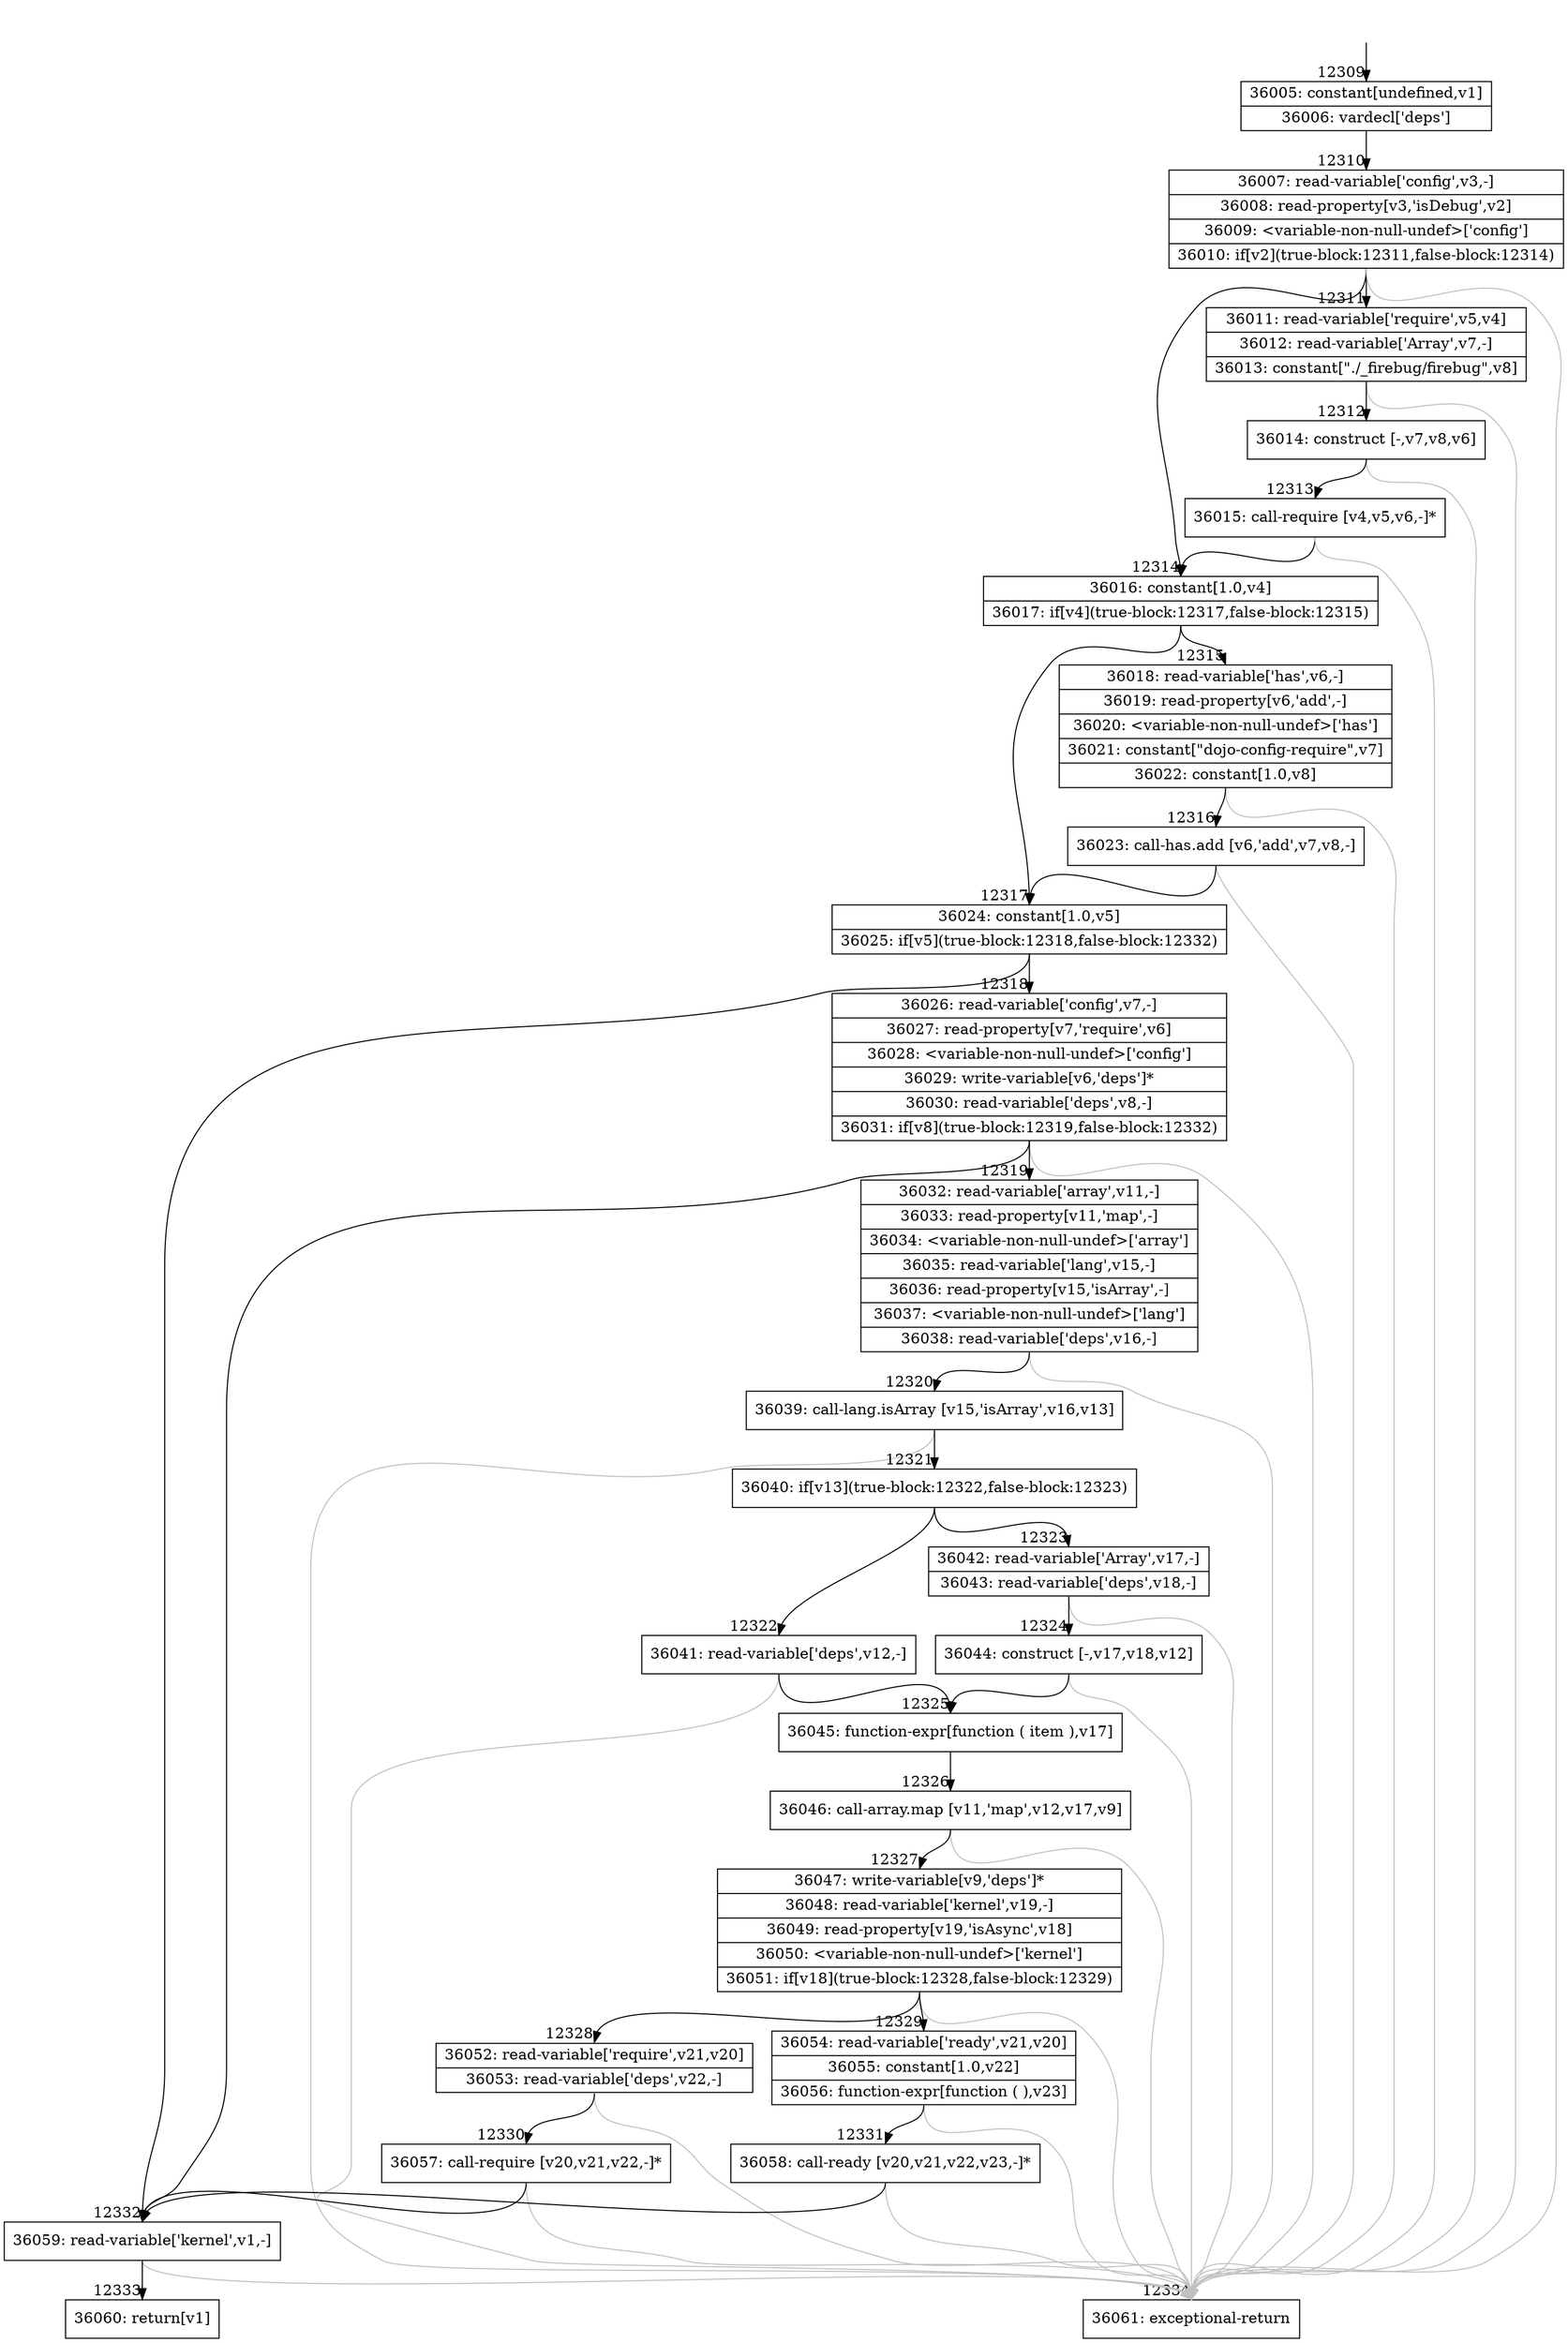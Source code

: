 digraph {
rankdir="TD"
BB_entry909[shape=none,label=""];
BB_entry909 -> BB12309 [tailport=s, headport=n, headlabel="    12309"]
BB12309 [shape=record label="{36005: constant[undefined,v1]|36006: vardecl['deps']}" ] 
BB12309 -> BB12310 [tailport=s, headport=n, headlabel="      12310"]
BB12310 [shape=record label="{36007: read-variable['config',v3,-]|36008: read-property[v3,'isDebug',v2]|36009: \<variable-non-null-undef\>['config']|36010: if[v2](true-block:12311,false-block:12314)}" ] 
BB12310 -> BB12311 [tailport=s, headport=n, headlabel="      12311"]
BB12310 -> BB12314 [tailport=s, headport=n, headlabel="      12314"]
BB12310 -> BB12334 [tailport=s, headport=n, color=gray, headlabel="      12334"]
BB12311 [shape=record label="{36011: read-variable['require',v5,v4]|36012: read-variable['Array',v7,-]|36013: constant[\"./_firebug/firebug\",v8]}" ] 
BB12311 -> BB12312 [tailport=s, headport=n, headlabel="      12312"]
BB12311 -> BB12334 [tailport=s, headport=n, color=gray]
BB12312 [shape=record label="{36014: construct [-,v7,v8,v6]}" ] 
BB12312 -> BB12313 [tailport=s, headport=n, headlabel="      12313"]
BB12312 -> BB12334 [tailport=s, headport=n, color=gray]
BB12313 [shape=record label="{36015: call-require [v4,v5,v6,-]*}" ] 
BB12313 -> BB12314 [tailport=s, headport=n]
BB12313 -> BB12334 [tailport=s, headport=n, color=gray]
BB12314 [shape=record label="{36016: constant[1.0,v4]|36017: if[v4](true-block:12317,false-block:12315)}" ] 
BB12314 -> BB12317 [tailport=s, headport=n, headlabel="      12317"]
BB12314 -> BB12315 [tailport=s, headport=n, headlabel="      12315"]
BB12315 [shape=record label="{36018: read-variable['has',v6,-]|36019: read-property[v6,'add',-]|36020: \<variable-non-null-undef\>['has']|36021: constant[\"dojo-config-require\",v7]|36022: constant[1.0,v8]}" ] 
BB12315 -> BB12316 [tailport=s, headport=n, headlabel="      12316"]
BB12315 -> BB12334 [tailport=s, headport=n, color=gray]
BB12316 [shape=record label="{36023: call-has.add [v6,'add',v7,v8,-]}" ] 
BB12316 -> BB12317 [tailport=s, headport=n]
BB12316 -> BB12334 [tailport=s, headport=n, color=gray]
BB12317 [shape=record label="{36024: constant[1.0,v5]|36025: if[v5](true-block:12318,false-block:12332)}" ] 
BB12317 -> BB12318 [tailport=s, headport=n, headlabel="      12318"]
BB12317 -> BB12332 [tailport=s, headport=n, headlabel="      12332"]
BB12318 [shape=record label="{36026: read-variable['config',v7,-]|36027: read-property[v7,'require',v6]|36028: \<variable-non-null-undef\>['config']|36029: write-variable[v6,'deps']*|36030: read-variable['deps',v8,-]|36031: if[v8](true-block:12319,false-block:12332)}" ] 
BB12318 -> BB12319 [tailport=s, headport=n, headlabel="      12319"]
BB12318 -> BB12332 [tailport=s, headport=n]
BB12318 -> BB12334 [tailport=s, headport=n, color=gray]
BB12319 [shape=record label="{36032: read-variable['array',v11,-]|36033: read-property[v11,'map',-]|36034: \<variable-non-null-undef\>['array']|36035: read-variable['lang',v15,-]|36036: read-property[v15,'isArray',-]|36037: \<variable-non-null-undef\>['lang']|36038: read-variable['deps',v16,-]}" ] 
BB12319 -> BB12320 [tailport=s, headport=n, headlabel="      12320"]
BB12319 -> BB12334 [tailport=s, headport=n, color=gray]
BB12320 [shape=record label="{36039: call-lang.isArray [v15,'isArray',v16,v13]}" ] 
BB12320 -> BB12321 [tailport=s, headport=n, headlabel="      12321"]
BB12320 -> BB12334 [tailport=s, headport=n, color=gray]
BB12321 [shape=record label="{36040: if[v13](true-block:12322,false-block:12323)}" ] 
BB12321 -> BB12322 [tailport=s, headport=n, headlabel="      12322"]
BB12321 -> BB12323 [tailport=s, headport=n, headlabel="      12323"]
BB12322 [shape=record label="{36041: read-variable['deps',v12,-]}" ] 
BB12322 -> BB12325 [tailport=s, headport=n, headlabel="      12325"]
BB12322 -> BB12334 [tailport=s, headport=n, color=gray]
BB12323 [shape=record label="{36042: read-variable['Array',v17,-]|36043: read-variable['deps',v18,-]}" ] 
BB12323 -> BB12324 [tailport=s, headport=n, headlabel="      12324"]
BB12323 -> BB12334 [tailport=s, headport=n, color=gray]
BB12324 [shape=record label="{36044: construct [-,v17,v18,v12]}" ] 
BB12324 -> BB12325 [tailport=s, headport=n]
BB12324 -> BB12334 [tailport=s, headport=n, color=gray]
BB12325 [shape=record label="{36045: function-expr[function ( item ),v17]}" ] 
BB12325 -> BB12326 [tailport=s, headport=n, headlabel="      12326"]
BB12326 [shape=record label="{36046: call-array.map [v11,'map',v12,v17,v9]}" ] 
BB12326 -> BB12327 [tailport=s, headport=n, headlabel="      12327"]
BB12326 -> BB12334 [tailport=s, headport=n, color=gray]
BB12327 [shape=record label="{36047: write-variable[v9,'deps']*|36048: read-variable['kernel',v19,-]|36049: read-property[v19,'isAsync',v18]|36050: \<variable-non-null-undef\>['kernel']|36051: if[v18](true-block:12328,false-block:12329)}" ] 
BB12327 -> BB12328 [tailport=s, headport=n, headlabel="      12328"]
BB12327 -> BB12329 [tailport=s, headport=n, headlabel="      12329"]
BB12327 -> BB12334 [tailport=s, headport=n, color=gray]
BB12328 [shape=record label="{36052: read-variable['require',v21,v20]|36053: read-variable['deps',v22,-]}" ] 
BB12328 -> BB12330 [tailport=s, headport=n, headlabel="      12330"]
BB12328 -> BB12334 [tailport=s, headport=n, color=gray]
BB12329 [shape=record label="{36054: read-variable['ready',v21,v20]|36055: constant[1.0,v22]|36056: function-expr[function ( ),v23]}" ] 
BB12329 -> BB12331 [tailport=s, headport=n, headlabel="      12331"]
BB12329 -> BB12334 [tailport=s, headport=n, color=gray]
BB12330 [shape=record label="{36057: call-require [v20,v21,v22,-]*}" ] 
BB12330 -> BB12332 [tailport=s, headport=n]
BB12330 -> BB12334 [tailport=s, headport=n, color=gray]
BB12331 [shape=record label="{36058: call-ready [v20,v21,v22,v23,-]*}" ] 
BB12331 -> BB12332 [tailport=s, headport=n]
BB12331 -> BB12334 [tailport=s, headport=n, color=gray]
BB12332 [shape=record label="{36059: read-variable['kernel',v1,-]}" ] 
BB12332 -> BB12333 [tailport=s, headport=n, headlabel="      12333"]
BB12332 -> BB12334 [tailport=s, headport=n, color=gray]
BB12333 [shape=record label="{36060: return[v1]}" ] 
BB12334 [shape=record label="{36061: exceptional-return}" ] 
//#$~ 17532
}
